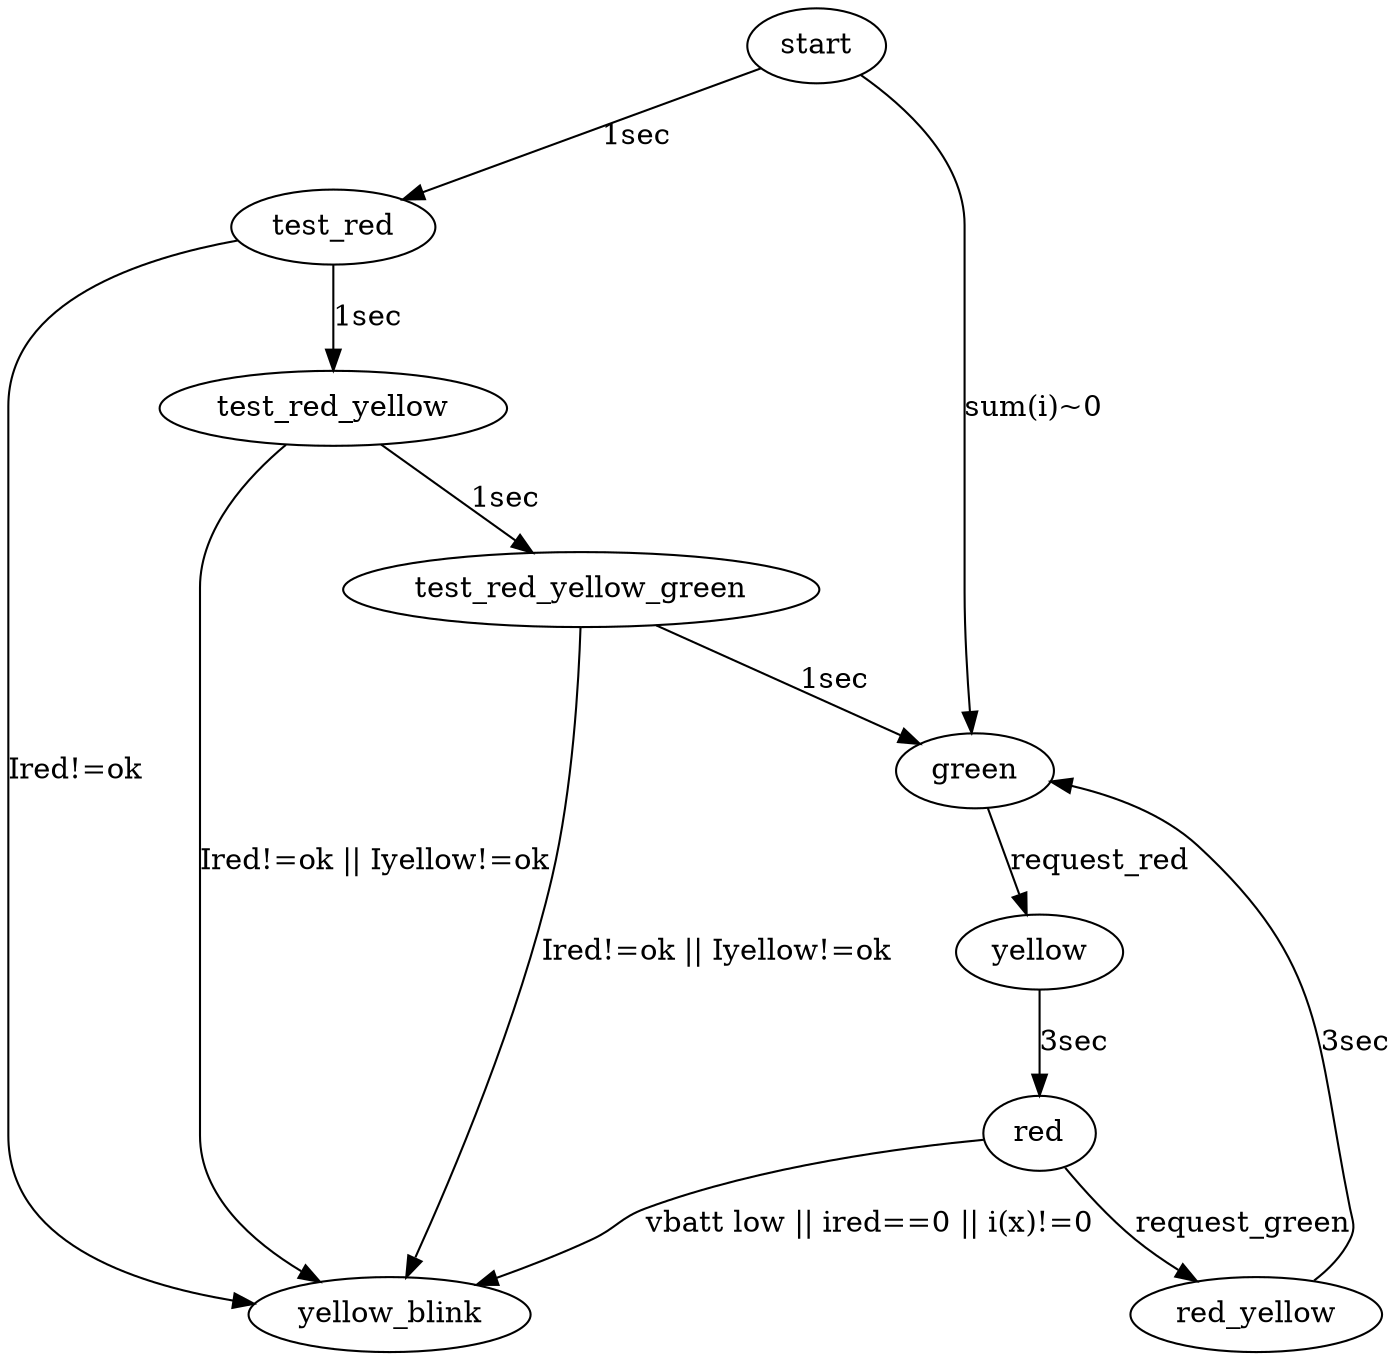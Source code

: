 digraph ampel {
   start -> test_red [label="1sec"];
   test_red -> yellow_blink [label="Ired!=ok"];
   test_red -> test_red_yellow  [label="1sec"];
   test_red_yellow -> test_red_yellow_green [label="1sec"];
   test_red_yellow -> yellow_blink [label="Ired!=ok || Iyellow!=ok"];
   test_red_yellow_green -> green [label="1sec"];
   test_red_yellow_green -> yellow_blink [label="Ired!=ok || Iyellow!=ok"];

   start -> green [label="sum(i)~0"];
   green -> yellow [label="request_red"];
   yellow -> red [label="3sec"];
   red -> red_yellow [label="request_green"];
   red_yellow -> green [label="3sec"];
   red -> yellow_blink [label="vbatt low || ired==0 || i(x)!=0"]
}
